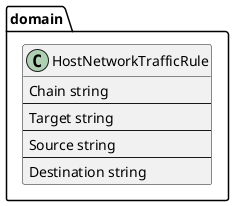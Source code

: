 @startuml Project

package domain {
    class HostNetworkTrafficRule {
        Chain string
        --
        Target string
        --
        Source string
        --
        Destination string
    }
}

@enduml
